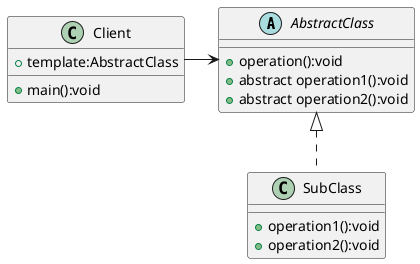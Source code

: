 @startuml
    abstract class AbstractClass{
       + operation():void
       + abstract operation1():void
       + abstract operation2():void
    }

    class SubClass{
     + operation1():void
     + operation2():void
    }

    class Client{
       + template:AbstractClass
       + main():void
    }

     Client -> AbstractClass
     AbstractClass <|.. SubClass




@enduml